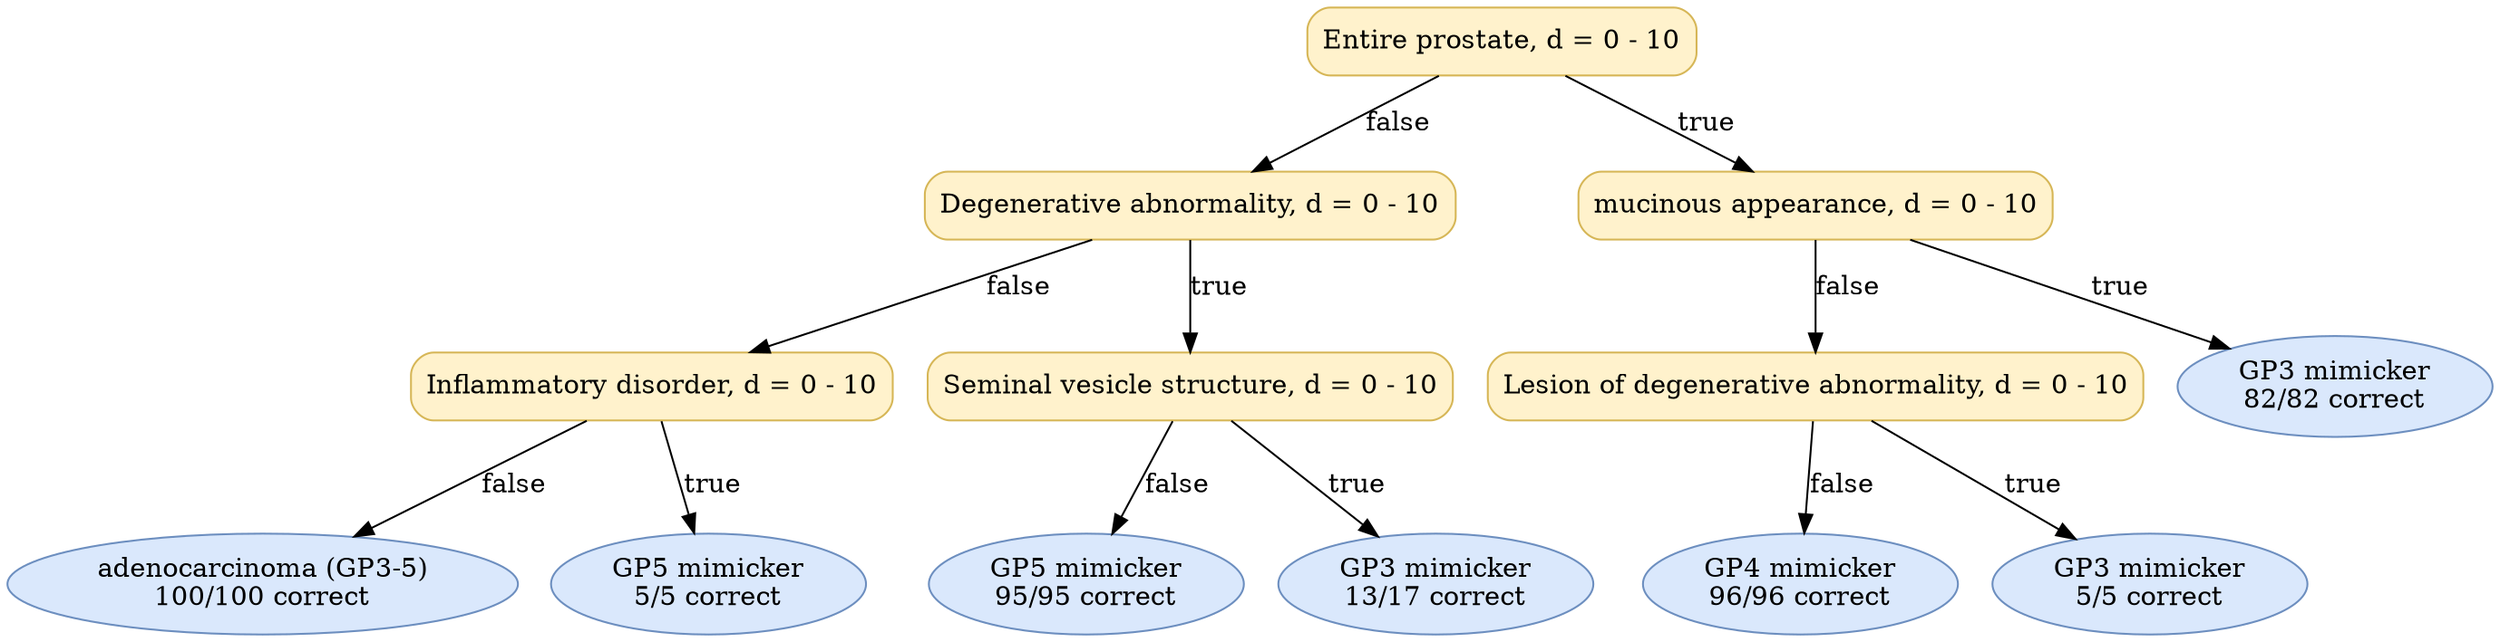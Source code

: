 digraph "DT" {
fontname="Times-Roman";
label="";
node [fontname="Times-Roman"];
Node1 [color="#D6B656", fillcolor="#FFF2CC", label="Entire prostate, d = 0 - 10", shape="box", style="rounded,filled"];
Node2 [color="#D6B656", fillcolor="#FFF2CC", label="Degenerative abnormality, d = 0 - 10", shape="box", style="rounded,filled"];
Node3 [color="#D6B656", fillcolor="#FFF2CC", label="Inflammatory disorder, d = 0 - 10", shape="box", style="rounded,filled"];
Node4 [color="#6C8EBF", fillcolor="#DAE8FC", label=<adenocarcinoma (GP3-5)<br/>100/100 correct>, shape="ellipse", style="rounded,filled"];
Node5 [color="#6C8EBF", fillcolor="#DAE8FC", label=<GP5 mimicker<br/>5/5 correct>, shape="ellipse", style="rounded,filled"];
Node6 [color="#D6B656", fillcolor="#FFF2CC", label="Seminal vesicle structure, d = 0 - 10", shape="box", style="rounded,filled"];
Node7 [color="#6C8EBF", fillcolor="#DAE8FC", label=<GP5 mimicker<br/>95/95 correct>, shape="ellipse", style="rounded,filled"];
Node8 [color="#6C8EBF", fillcolor="#DAE8FC", label=<GP3 mimicker<br/>13/17 correct>, shape="ellipse", style="rounded,filled"];
Node9 [color="#D6B656", fillcolor="#FFF2CC", label="mucinous appearance, d = 0 - 10", shape="box", style="rounded,filled"];
Node10 [color="#D6B656", fillcolor="#FFF2CC", label="Lesion of degenerative abnormality, d = 0 - 10", shape="box", style="rounded,filled"];
Node11 [color="#6C8EBF", fillcolor="#DAE8FC", label=<GP4 mimicker<br/>96/96 correct>, shape="ellipse", style="rounded,filled"];
Node12 [color="#6C8EBF", fillcolor="#DAE8FC", label=<GP3 mimicker<br/>5/5 correct>, shape="ellipse", style="rounded,filled"];
Node13 [color="#6C8EBF", fillcolor="#DAE8FC", label=<GP3 mimicker<br/>82/82 correct>, shape="ellipse", style="rounded,filled"];
Node1 -> Node2  [key=0, label="false"];
Node1 -> Node9  [key=0, label="true"];
Node2 -> Node3  [key=0, label="false"];
Node2 -> Node6  [key=0, label="true"];
Node3 -> Node4  [key=0, label="false"];
Node3 -> Node5  [key=0, label="true"];
Node6 -> Node7  [key=0, label="false"];
Node6 -> Node8  [key=0, label="true"];
Node9 -> Node10  [key=0, label="false"];
Node9 -> Node13  [key=0, label="true"];
Node10 -> Node11  [key=0, label="false"];
Node10 -> Node12  [key=0, label="true"];
}
